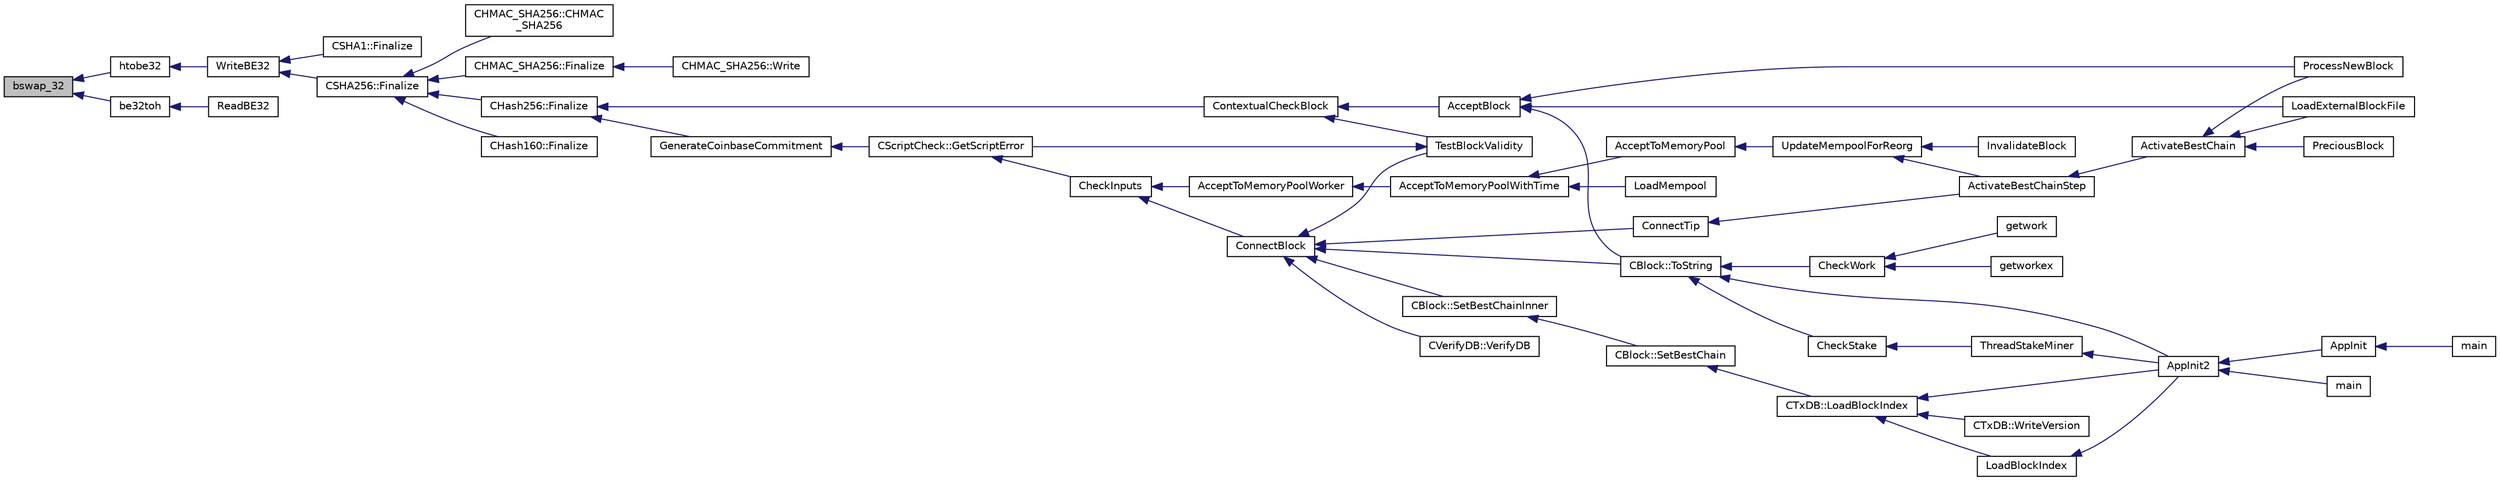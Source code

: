 digraph "bswap_32"
{
  edge [fontname="Helvetica",fontsize="10",labelfontname="Helvetica",labelfontsize="10"];
  node [fontname="Helvetica",fontsize="10",shape=record];
  rankdir="LR";
  Node5 [label="bswap_32",height=0.2,width=0.4,color="black", fillcolor="grey75", style="filled", fontcolor="black"];
  Node5 -> Node6 [dir="back",color="midnightblue",fontsize="10",style="solid",fontname="Helvetica"];
  Node6 [label="htobe32",height=0.2,width=0.4,color="black", fillcolor="white", style="filled",URL="$d1/d84/endian_8h.html#a3ca91566984b6dca7a0f6fc2694a203c"];
  Node6 -> Node7 [dir="back",color="midnightblue",fontsize="10",style="solid",fontname="Helvetica"];
  Node7 [label="WriteBE32",height=0.2,width=0.4,color="black", fillcolor="white", style="filled",URL="$dc/d54/common_8h.html#aa3a53ff883fd14480eb603d00123a74a"];
  Node7 -> Node8 [dir="back",color="midnightblue",fontsize="10",style="solid",fontname="Helvetica"];
  Node8 [label="CSHA1::Finalize",height=0.2,width=0.4,color="black", fillcolor="white", style="filled",URL="$d9/d3f/class_c_s_h_a1.html#a9a4f829cbe511ca899d27dcab1d0d9e6"];
  Node7 -> Node9 [dir="back",color="midnightblue",fontsize="10",style="solid",fontname="Helvetica"];
  Node9 [label="CSHA256::Finalize",height=0.2,width=0.4,color="black", fillcolor="white", style="filled",URL="$d7/d2e/class_c_s_h_a256.html#a4259230be0caefa590bc324fc12b9b90"];
  Node9 -> Node10 [dir="back",color="midnightblue",fontsize="10",style="solid",fontname="Helvetica"];
  Node10 [label="CHMAC_SHA256::CHMAC\l_SHA256",height=0.2,width=0.4,color="black", fillcolor="white", style="filled",URL="$d7/dcc/class_c_h_m_a_c___s_h_a256.html#a63236821773ad9edb3fba4623eef39b2"];
  Node9 -> Node11 [dir="back",color="midnightblue",fontsize="10",style="solid",fontname="Helvetica"];
  Node11 [label="CHMAC_SHA256::Finalize",height=0.2,width=0.4,color="black", fillcolor="white", style="filled",URL="$d7/dcc/class_c_h_m_a_c___s_h_a256.html#a1cc600fd485b79dc52e11b12635c6dbe"];
  Node11 -> Node12 [dir="back",color="midnightblue",fontsize="10",style="solid",fontname="Helvetica"];
  Node12 [label="CHMAC_SHA256::Write",height=0.2,width=0.4,color="black", fillcolor="white", style="filled",URL="$d7/dcc/class_c_h_m_a_c___s_h_a256.html#a24ac9cf00e60d8028ab79df4aed984ff"];
  Node9 -> Node13 [dir="back",color="midnightblue",fontsize="10",style="solid",fontname="Helvetica"];
  Node13 [label="CHash256::Finalize",height=0.2,width=0.4,color="black", fillcolor="white", style="filled",URL="$d4/dec/class_c_hash256.html#aa8a70c1b7cf24ce7d00240a1131cf4e7"];
  Node13 -> Node14 [dir="back",color="midnightblue",fontsize="10",style="solid",fontname="Helvetica"];
  Node14 [label="GenerateCoinbaseCommitment",height=0.2,width=0.4,color="black", fillcolor="white", style="filled",URL="$db/d38/validation_8h.html#a743ca389dc886ef8ec875ce8d08ec97e",tooltip="Produce the necessary coinbase commitment for a block (modifies the hash, don&#39;t call for mined blocks..."];
  Node14 -> Node15 [dir="back",color="midnightblue",fontsize="10",style="solid",fontname="Helvetica"];
  Node15 [label="CScriptCheck::GetScriptError",height=0.2,width=0.4,color="black", fillcolor="white", style="filled",URL="$df/d12/class_c_script_check.html#a1340496c37e521c253606b5957173afd"];
  Node15 -> Node16 [dir="back",color="midnightblue",fontsize="10",style="solid",fontname="Helvetica"];
  Node16 [label="CheckInputs",height=0.2,width=0.4,color="black", fillcolor="white", style="filled",URL="$dd/d7d/validation_8cpp.html#a48897c72856156ef5606fc27fe1954f3",tooltip="Check whether all inputs of this transaction are valid (no double spends, scripts & sigs..."];
  Node16 -> Node17 [dir="back",color="midnightblue",fontsize="10",style="solid",fontname="Helvetica"];
  Node17 [label="AcceptToMemoryPoolWorker",height=0.2,width=0.4,color="black", fillcolor="white", style="filled",URL="$dd/d7d/validation_8cpp.html#a274b0623037c72315662a07ecf760176"];
  Node17 -> Node18 [dir="back",color="midnightblue",fontsize="10",style="solid",fontname="Helvetica"];
  Node18 [label="AcceptToMemoryPoolWithTime",height=0.2,width=0.4,color="black", fillcolor="white", style="filled",URL="$dd/d7d/validation_8cpp.html#a7e5d2eb678cdda338b2dc803a2d4999f",tooltip="(try to) add transaction to memory pool with a specified acceptance time "];
  Node18 -> Node19 [dir="back",color="midnightblue",fontsize="10",style="solid",fontname="Helvetica"];
  Node19 [label="AcceptToMemoryPool",height=0.2,width=0.4,color="black", fillcolor="white", style="filled",URL="$db/d38/validation_8h.html#a25cdf856fb2107e0e96fd6bf4c0619cb",tooltip="(try to) add transaction to memory pool plTxnReplaced will be appended to with all transactions repla..."];
  Node19 -> Node20 [dir="back",color="midnightblue",fontsize="10",style="solid",fontname="Helvetica"];
  Node20 [label="UpdateMempoolForReorg",height=0.2,width=0.4,color="black", fillcolor="white", style="filled",URL="$dd/d7d/validation_8cpp.html#aaa1204b724d7b62f09ef22df4c6a592d"];
  Node20 -> Node21 [dir="back",color="midnightblue",fontsize="10",style="solid",fontname="Helvetica"];
  Node21 [label="ActivateBestChainStep",height=0.2,width=0.4,color="black", fillcolor="white", style="filled",URL="$dd/d7d/validation_8cpp.html#a4e2b817360d39dc766271f51fc146c96",tooltip="Try to make some progress towards making pindexMostWork the active block. "];
  Node21 -> Node22 [dir="back",color="midnightblue",fontsize="10",style="solid",fontname="Helvetica"];
  Node22 [label="ActivateBestChain",height=0.2,width=0.4,color="black", fillcolor="white", style="filled",URL="$db/d38/validation_8h.html#a81d9ced51eb72d4df66abddb00318b64",tooltip="Find the best known block, and make it the tip of the block chain. "];
  Node22 -> Node23 [dir="back",color="midnightblue",fontsize="10",style="solid",fontname="Helvetica"];
  Node23 [label="PreciousBlock",height=0.2,width=0.4,color="black", fillcolor="white", style="filled",URL="$db/d38/validation_8h.html#a04e493dc156338a1b2f457f7a7feaaa9",tooltip="Mark a block as precious and reorganize. "];
  Node22 -> Node24 [dir="back",color="midnightblue",fontsize="10",style="solid",fontname="Helvetica"];
  Node24 [label="ProcessNewBlock",height=0.2,width=0.4,color="black", fillcolor="white", style="filled",URL="$db/d38/validation_8h.html#a290fce59049c0951b8eb73f0129bf6f0",tooltip="Process an incoming block. "];
  Node22 -> Node25 [dir="back",color="midnightblue",fontsize="10",style="solid",fontname="Helvetica"];
  Node25 [label="LoadExternalBlockFile",height=0.2,width=0.4,color="black", fillcolor="white", style="filled",URL="$db/d38/validation_8h.html#a2233339a13d09038cf2e46f4d0144be4",tooltip="Import blocks from an external file. "];
  Node20 -> Node26 [dir="back",color="midnightblue",fontsize="10",style="solid",fontname="Helvetica"];
  Node26 [label="InvalidateBlock",height=0.2,width=0.4,color="black", fillcolor="white", style="filled",URL="$db/d38/validation_8h.html#adf70cddb5b3b3218a7f22da08dc4a456",tooltip="Mark a block as invalid. "];
  Node18 -> Node27 [dir="back",color="midnightblue",fontsize="10",style="solid",fontname="Helvetica"];
  Node27 [label="LoadMempool",height=0.2,width=0.4,color="black", fillcolor="white", style="filled",URL="$db/d38/validation_8h.html#adea951730b49ef41e5390df5be8d3f1b",tooltip="Load the mempool from disk. "];
  Node16 -> Node28 [dir="back",color="midnightblue",fontsize="10",style="solid",fontname="Helvetica"];
  Node28 [label="ConnectBlock",height=0.2,width=0.4,color="black", fillcolor="white", style="filled",URL="$dd/d7d/validation_8cpp.html#afafbb35ee38b98e832fcb8b159942055",tooltip="Apply the effects of this block (with given index) on the UTXO set represented by coins..."];
  Node28 -> Node29 [dir="back",color="midnightblue",fontsize="10",style="solid",fontname="Helvetica"];
  Node29 [label="CBlock::SetBestChainInner",height=0.2,width=0.4,color="black", fillcolor="white", style="filled",URL="$d3/d51/class_c_block.html#a82c90ccbecf89a38ff56d8429514e2c2"];
  Node29 -> Node30 [dir="back",color="midnightblue",fontsize="10",style="solid",fontname="Helvetica"];
  Node30 [label="CBlock::SetBestChain",height=0.2,width=0.4,color="black", fillcolor="white", style="filled",URL="$d3/d51/class_c_block.html#a6e308b2d75d1cfc4a75eda36feb60ca1"];
  Node30 -> Node31 [dir="back",color="midnightblue",fontsize="10",style="solid",fontname="Helvetica"];
  Node31 [label="CTxDB::LoadBlockIndex",height=0.2,width=0.4,color="black", fillcolor="white", style="filled",URL="$d9/d8d/class_c_tx_d_b.html#abcb9df0821d996f811f6604b452a26a0"];
  Node31 -> Node32 [dir="back",color="midnightblue",fontsize="10",style="solid",fontname="Helvetica"];
  Node32 [label="AppInit2",height=0.2,width=0.4,color="black", fillcolor="white", style="filled",URL="$d8/dc0/init_8h.html#a1a4c1bfbf6ba1db77e988b89b9cadfd3",tooltip="Initialize ion. "];
  Node32 -> Node33 [dir="back",color="midnightblue",fontsize="10",style="solid",fontname="Helvetica"];
  Node33 [label="AppInit",height=0.2,width=0.4,color="black", fillcolor="white", style="filled",URL="$d4/d35/iond_8cpp.html#ac59316b767e6984e1285f0531275286b"];
  Node33 -> Node34 [dir="back",color="midnightblue",fontsize="10",style="solid",fontname="Helvetica"];
  Node34 [label="main",height=0.2,width=0.4,color="black", fillcolor="white", style="filled",URL="$d4/d35/iond_8cpp.html#a0ddf1224851353fc92bfbff6f499fa97"];
  Node32 -> Node35 [dir="back",color="midnightblue",fontsize="10",style="solid",fontname="Helvetica"];
  Node35 [label="main",height=0.2,width=0.4,color="black", fillcolor="white", style="filled",URL="$d5/d2d/ion_8cpp.html#a0ddf1224851353fc92bfbff6f499fa97"];
  Node31 -> Node36 [dir="back",color="midnightblue",fontsize="10",style="solid",fontname="Helvetica"];
  Node36 [label="LoadBlockIndex",height=0.2,width=0.4,color="black", fillcolor="white", style="filled",URL="$d4/dbf/main_8h.html#a367f303d34b8a5501ac4d77bebab578c"];
  Node36 -> Node32 [dir="back",color="midnightblue",fontsize="10",style="solid",fontname="Helvetica"];
  Node31 -> Node37 [dir="back",color="midnightblue",fontsize="10",style="solid",fontname="Helvetica"];
  Node37 [label="CTxDB::WriteVersion",height=0.2,width=0.4,color="black", fillcolor="white", style="filled",URL="$d9/d8d/class_c_tx_d_b.html#aa30dbf235b1c229896097e1eb1ea9520"];
  Node28 -> Node38 [dir="back",color="midnightblue",fontsize="10",style="solid",fontname="Helvetica"];
  Node38 [label="CBlock::ToString",height=0.2,width=0.4,color="black", fillcolor="white", style="filled",URL="$d3/d51/class_c_block.html#a0e8a98f10831c00ae76b3a831c4804e5"];
  Node38 -> Node32 [dir="back",color="midnightblue",fontsize="10",style="solid",fontname="Helvetica"];
  Node38 -> Node39 [dir="back",color="midnightblue",fontsize="10",style="solid",fontname="Helvetica"];
  Node39 [label="CheckWork",height=0.2,width=0.4,color="black", fillcolor="white", style="filled",URL="$de/d13/miner_8h.html#aadd8a05aa6d8fae1c0f4daa5e971a12a",tooltip="Check mined proof-of-work block. "];
  Node39 -> Node40 [dir="back",color="midnightblue",fontsize="10",style="solid",fontname="Helvetica"];
  Node40 [label="getworkex",height=0.2,width=0.4,color="black", fillcolor="white", style="filled",URL="$d4/ddd/rpcmining_8cpp.html#aa40f86dc468a3f2ef4a3bba99e20a069"];
  Node39 -> Node41 [dir="back",color="midnightblue",fontsize="10",style="solid",fontname="Helvetica"];
  Node41 [label="getwork",height=0.2,width=0.4,color="black", fillcolor="white", style="filled",URL="$d4/ddd/rpcmining_8cpp.html#a356be62c93d38267a7da9e1cb644d547"];
  Node38 -> Node42 [dir="back",color="midnightblue",fontsize="10",style="solid",fontname="Helvetica"];
  Node42 [label="CheckStake",height=0.2,width=0.4,color="black", fillcolor="white", style="filled",URL="$de/d13/miner_8h.html#a68be4bcfa03b86095641eac5ca996fed",tooltip="Check mined proof-of-stake block. "];
  Node42 -> Node43 [dir="back",color="midnightblue",fontsize="10",style="solid",fontname="Helvetica"];
  Node43 [label="ThreadStakeMiner",height=0.2,width=0.4,color="black", fillcolor="white", style="filled",URL="$d6/de3/miner_8cpp.html#a31faece5ef0e403969b3d3debd79b352"];
  Node43 -> Node32 [dir="back",color="midnightblue",fontsize="10",style="solid",fontname="Helvetica"];
  Node28 -> Node44 [dir="back",color="midnightblue",fontsize="10",style="solid",fontname="Helvetica"];
  Node44 [label="ConnectTip",height=0.2,width=0.4,color="black", fillcolor="white", style="filled",URL="$dd/d7d/validation_8cpp.html#a6aed3630ddc1f0822daf257250d4799a",tooltip="Connect a new block to chainActive. "];
  Node44 -> Node21 [dir="back",color="midnightblue",fontsize="10",style="solid",fontname="Helvetica"];
  Node28 -> Node45 [dir="back",color="midnightblue",fontsize="10",style="solid",fontname="Helvetica"];
  Node45 [label="TestBlockValidity",height=0.2,width=0.4,color="black", fillcolor="white", style="filled",URL="$db/d38/validation_8h.html#a12c39e969c9077605ae8a91730fb78d3",tooltip="Check a block is completely valid from start to finish (only works on top of our current best block..."];
  Node45 -> Node15 [dir="back",color="midnightblue",fontsize="10",style="solid",fontname="Helvetica"];
  Node28 -> Node46 [dir="back",color="midnightblue",fontsize="10",style="solid",fontname="Helvetica"];
  Node46 [label="CVerifyDB::VerifyDB",height=0.2,width=0.4,color="black", fillcolor="white", style="filled",URL="$d7/da0/class_c_verify_d_b.html#af12e07230f20d23cf01d417d0e785c49"];
  Node13 -> Node47 [dir="back",color="midnightblue",fontsize="10",style="solid",fontname="Helvetica"];
  Node47 [label="ContextualCheckBlock",height=0.2,width=0.4,color="black", fillcolor="white", style="filled",URL="$dd/d7d/validation_8cpp.html#a3738f9e2128f53dff80e660afa21de3e"];
  Node47 -> Node48 [dir="back",color="midnightblue",fontsize="10",style="solid",fontname="Helvetica"];
  Node48 [label="AcceptBlock",height=0.2,width=0.4,color="black", fillcolor="white", style="filled",URL="$dd/d7d/validation_8cpp.html#aaa7054d6767ac72da76062adba62e296",tooltip="Store block on disk. "];
  Node48 -> Node38 [dir="back",color="midnightblue",fontsize="10",style="solid",fontname="Helvetica"];
  Node48 -> Node24 [dir="back",color="midnightblue",fontsize="10",style="solid",fontname="Helvetica"];
  Node48 -> Node25 [dir="back",color="midnightblue",fontsize="10",style="solid",fontname="Helvetica"];
  Node47 -> Node45 [dir="back",color="midnightblue",fontsize="10",style="solid",fontname="Helvetica"];
  Node9 -> Node49 [dir="back",color="midnightblue",fontsize="10",style="solid",fontname="Helvetica"];
  Node49 [label="CHash160::Finalize",height=0.2,width=0.4,color="black", fillcolor="white", style="filled",URL="$d4/d9c/class_c_hash160.html#a9bb08e1772002ae1a5d85017ba7952ee"];
  Node5 -> Node50 [dir="back",color="midnightblue",fontsize="10",style="solid",fontname="Helvetica"];
  Node50 [label="be32toh",height=0.2,width=0.4,color="black", fillcolor="white", style="filled",URL="$d1/d84/endian_8h.html#aa36318f723228c3c8b6e086a76ef640a"];
  Node50 -> Node51 [dir="back",color="midnightblue",fontsize="10",style="solid",fontname="Helvetica"];
  Node51 [label="ReadBE32",height=0.2,width=0.4,color="black", fillcolor="white", style="filled",URL="$dc/d54/common_8h.html#ac37e1b13125be344d037f49363d31cf2"];
}
